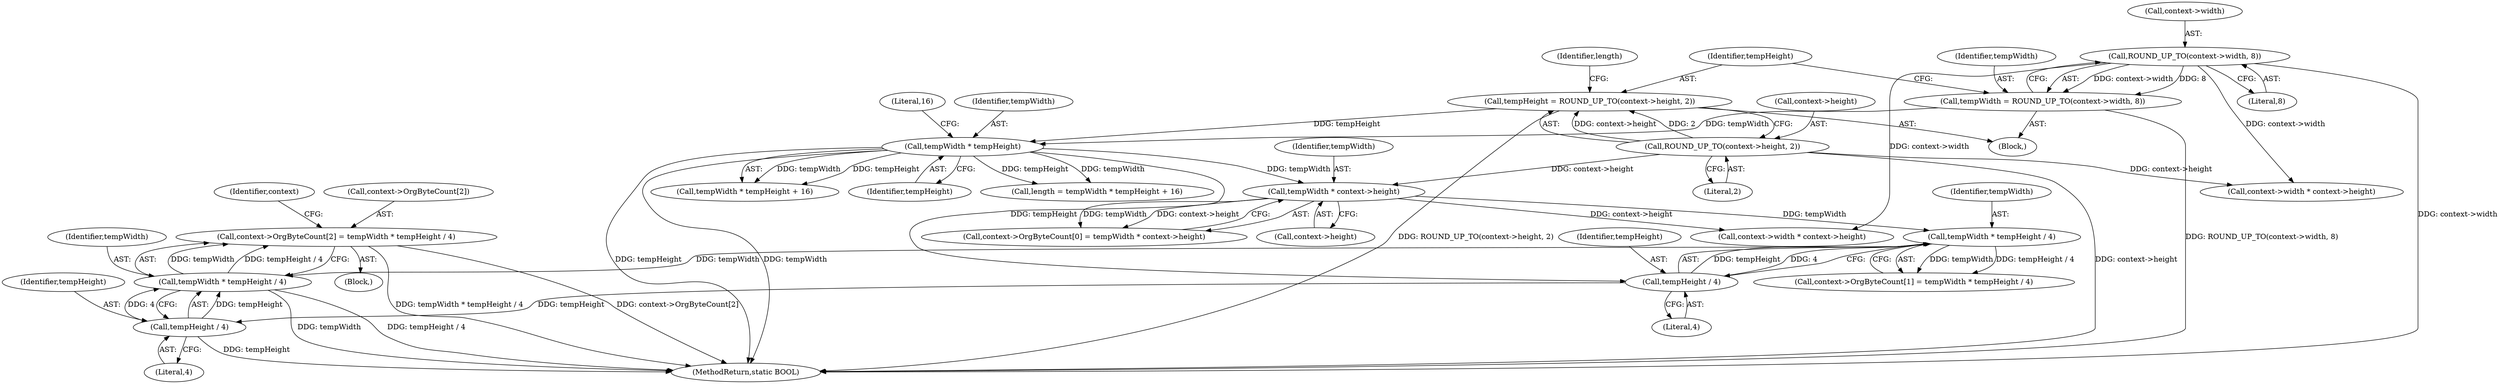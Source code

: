 digraph "0_FreeRDP_d1112c279bd1a327e8e4d0b5f371458bf2579659_3@array" {
"1000209" [label="(Call,context->OrgByteCount[2] = tempWidth * tempHeight / 4)"];
"1000215" [label="(Call,tempWidth * tempHeight / 4)"];
"1000204" [label="(Call,tempWidth * tempHeight / 4)"];
"1000193" [label="(Call,tempWidth * context->height)"];
"1000125" [label="(Call,tempWidth * tempHeight)"];
"1000108" [label="(Call,tempWidth = ROUND_UP_TO(context->width, 8))"];
"1000110" [label="(Call,ROUND_UP_TO(context->width, 8))"];
"1000115" [label="(Call,tempHeight = ROUND_UP_TO(context->height, 2))"];
"1000117" [label="(Call,ROUND_UP_TO(context->height, 2))"];
"1000206" [label="(Call,tempHeight / 4)"];
"1000217" [label="(Call,tempHeight / 4)"];
"1000209" [label="(Call,context->OrgByteCount[2] = tempWidth * tempHeight / 4)"];
"1000204" [label="(Call,tempWidth * tempHeight / 4)"];
"1000116" [label="(Identifier,tempHeight)"];
"1000124" [label="(Call,tempWidth * tempHeight + 16)"];
"1000194" [label="(Identifier,tempWidth)"];
"1000241" [label="(Call,context->width * context->height)"];
"1000226" [label="(Call,context->width * context->height)"];
"1000114" [label="(Literal,8)"];
"1000128" [label="(Literal,16)"];
"1000218" [label="(Identifier,tempHeight)"];
"1000186" [label="(Block,)"];
"1000118" [label="(Call,context->height)"];
"1000210" [label="(Call,context->OrgByteCount[2])"];
"1000123" [label="(Identifier,length)"];
"1000195" [label="(Call,context->height)"];
"1000125" [label="(Call,tempWidth * tempHeight)"];
"1000115" [label="(Call,tempHeight = ROUND_UP_TO(context->height, 2))"];
"1000198" [label="(Call,context->OrgByteCount[1] = tempWidth * tempHeight / 4)"];
"1000110" [label="(Call,ROUND_UP_TO(context->width, 8))"];
"1000187" [label="(Call,context->OrgByteCount[0] = tempWidth * context->height)"];
"1000219" [label="(Literal,4)"];
"1000217" [label="(Call,tempHeight / 4)"];
"1000127" [label="(Identifier,tempHeight)"];
"1000108" [label="(Call,tempWidth = ROUND_UP_TO(context->width, 8))"];
"1000126" [label="(Identifier,tempWidth)"];
"1000205" [label="(Identifier,tempWidth)"];
"1000117" [label="(Call,ROUND_UP_TO(context->height, 2))"];
"1000318" [label="(MethodReturn,static BOOL)"];
"1000103" [label="(Block,)"];
"1000121" [label="(Literal,2)"];
"1000111" [label="(Call,context->width)"];
"1000215" [label="(Call,tempWidth * tempHeight / 4)"];
"1000206" [label="(Call,tempHeight / 4)"];
"1000109" [label="(Identifier,tempWidth)"];
"1000223" [label="(Identifier,context)"];
"1000122" [label="(Call,length = tempWidth * tempHeight + 16)"];
"1000208" [label="(Literal,4)"];
"1000216" [label="(Identifier,tempWidth)"];
"1000193" [label="(Call,tempWidth * context->height)"];
"1000207" [label="(Identifier,tempHeight)"];
"1000209" -> "1000186"  [label="AST: "];
"1000209" -> "1000215"  [label="CFG: "];
"1000210" -> "1000209"  [label="AST: "];
"1000215" -> "1000209"  [label="AST: "];
"1000223" -> "1000209"  [label="CFG: "];
"1000209" -> "1000318"  [label="DDG: tempWidth * tempHeight / 4"];
"1000209" -> "1000318"  [label="DDG: context->OrgByteCount[2]"];
"1000215" -> "1000209"  [label="DDG: tempWidth"];
"1000215" -> "1000209"  [label="DDG: tempHeight / 4"];
"1000215" -> "1000217"  [label="CFG: "];
"1000216" -> "1000215"  [label="AST: "];
"1000217" -> "1000215"  [label="AST: "];
"1000215" -> "1000318"  [label="DDG: tempHeight / 4"];
"1000215" -> "1000318"  [label="DDG: tempWidth"];
"1000204" -> "1000215"  [label="DDG: tempWidth"];
"1000217" -> "1000215"  [label="DDG: tempHeight"];
"1000217" -> "1000215"  [label="DDG: 4"];
"1000204" -> "1000198"  [label="AST: "];
"1000204" -> "1000206"  [label="CFG: "];
"1000205" -> "1000204"  [label="AST: "];
"1000206" -> "1000204"  [label="AST: "];
"1000198" -> "1000204"  [label="CFG: "];
"1000204" -> "1000198"  [label="DDG: tempWidth"];
"1000204" -> "1000198"  [label="DDG: tempHeight / 4"];
"1000193" -> "1000204"  [label="DDG: tempWidth"];
"1000206" -> "1000204"  [label="DDG: tempHeight"];
"1000206" -> "1000204"  [label="DDG: 4"];
"1000193" -> "1000187"  [label="AST: "];
"1000193" -> "1000195"  [label="CFG: "];
"1000194" -> "1000193"  [label="AST: "];
"1000195" -> "1000193"  [label="AST: "];
"1000187" -> "1000193"  [label="CFG: "];
"1000193" -> "1000187"  [label="DDG: tempWidth"];
"1000193" -> "1000187"  [label="DDG: context->height"];
"1000125" -> "1000193"  [label="DDG: tempWidth"];
"1000117" -> "1000193"  [label="DDG: context->height"];
"1000193" -> "1000226"  [label="DDG: context->height"];
"1000125" -> "1000124"  [label="AST: "];
"1000125" -> "1000127"  [label="CFG: "];
"1000126" -> "1000125"  [label="AST: "];
"1000127" -> "1000125"  [label="AST: "];
"1000128" -> "1000125"  [label="CFG: "];
"1000125" -> "1000318"  [label="DDG: tempWidth"];
"1000125" -> "1000318"  [label="DDG: tempHeight"];
"1000125" -> "1000122"  [label="DDG: tempWidth"];
"1000125" -> "1000122"  [label="DDG: tempHeight"];
"1000125" -> "1000124"  [label="DDG: tempWidth"];
"1000125" -> "1000124"  [label="DDG: tempHeight"];
"1000108" -> "1000125"  [label="DDG: tempWidth"];
"1000115" -> "1000125"  [label="DDG: tempHeight"];
"1000125" -> "1000206"  [label="DDG: tempHeight"];
"1000108" -> "1000103"  [label="AST: "];
"1000108" -> "1000110"  [label="CFG: "];
"1000109" -> "1000108"  [label="AST: "];
"1000110" -> "1000108"  [label="AST: "];
"1000116" -> "1000108"  [label="CFG: "];
"1000108" -> "1000318"  [label="DDG: ROUND_UP_TO(context->width, 8)"];
"1000110" -> "1000108"  [label="DDG: context->width"];
"1000110" -> "1000108"  [label="DDG: 8"];
"1000110" -> "1000114"  [label="CFG: "];
"1000111" -> "1000110"  [label="AST: "];
"1000114" -> "1000110"  [label="AST: "];
"1000110" -> "1000318"  [label="DDG: context->width"];
"1000110" -> "1000226"  [label="DDG: context->width"];
"1000110" -> "1000241"  [label="DDG: context->width"];
"1000115" -> "1000103"  [label="AST: "];
"1000115" -> "1000117"  [label="CFG: "];
"1000116" -> "1000115"  [label="AST: "];
"1000117" -> "1000115"  [label="AST: "];
"1000123" -> "1000115"  [label="CFG: "];
"1000115" -> "1000318"  [label="DDG: ROUND_UP_TO(context->height, 2)"];
"1000117" -> "1000115"  [label="DDG: context->height"];
"1000117" -> "1000115"  [label="DDG: 2"];
"1000117" -> "1000121"  [label="CFG: "];
"1000118" -> "1000117"  [label="AST: "];
"1000121" -> "1000117"  [label="AST: "];
"1000117" -> "1000318"  [label="DDG: context->height"];
"1000117" -> "1000241"  [label="DDG: context->height"];
"1000206" -> "1000208"  [label="CFG: "];
"1000207" -> "1000206"  [label="AST: "];
"1000208" -> "1000206"  [label="AST: "];
"1000206" -> "1000217"  [label="DDG: tempHeight"];
"1000217" -> "1000219"  [label="CFG: "];
"1000218" -> "1000217"  [label="AST: "];
"1000219" -> "1000217"  [label="AST: "];
"1000217" -> "1000318"  [label="DDG: tempHeight"];
}
